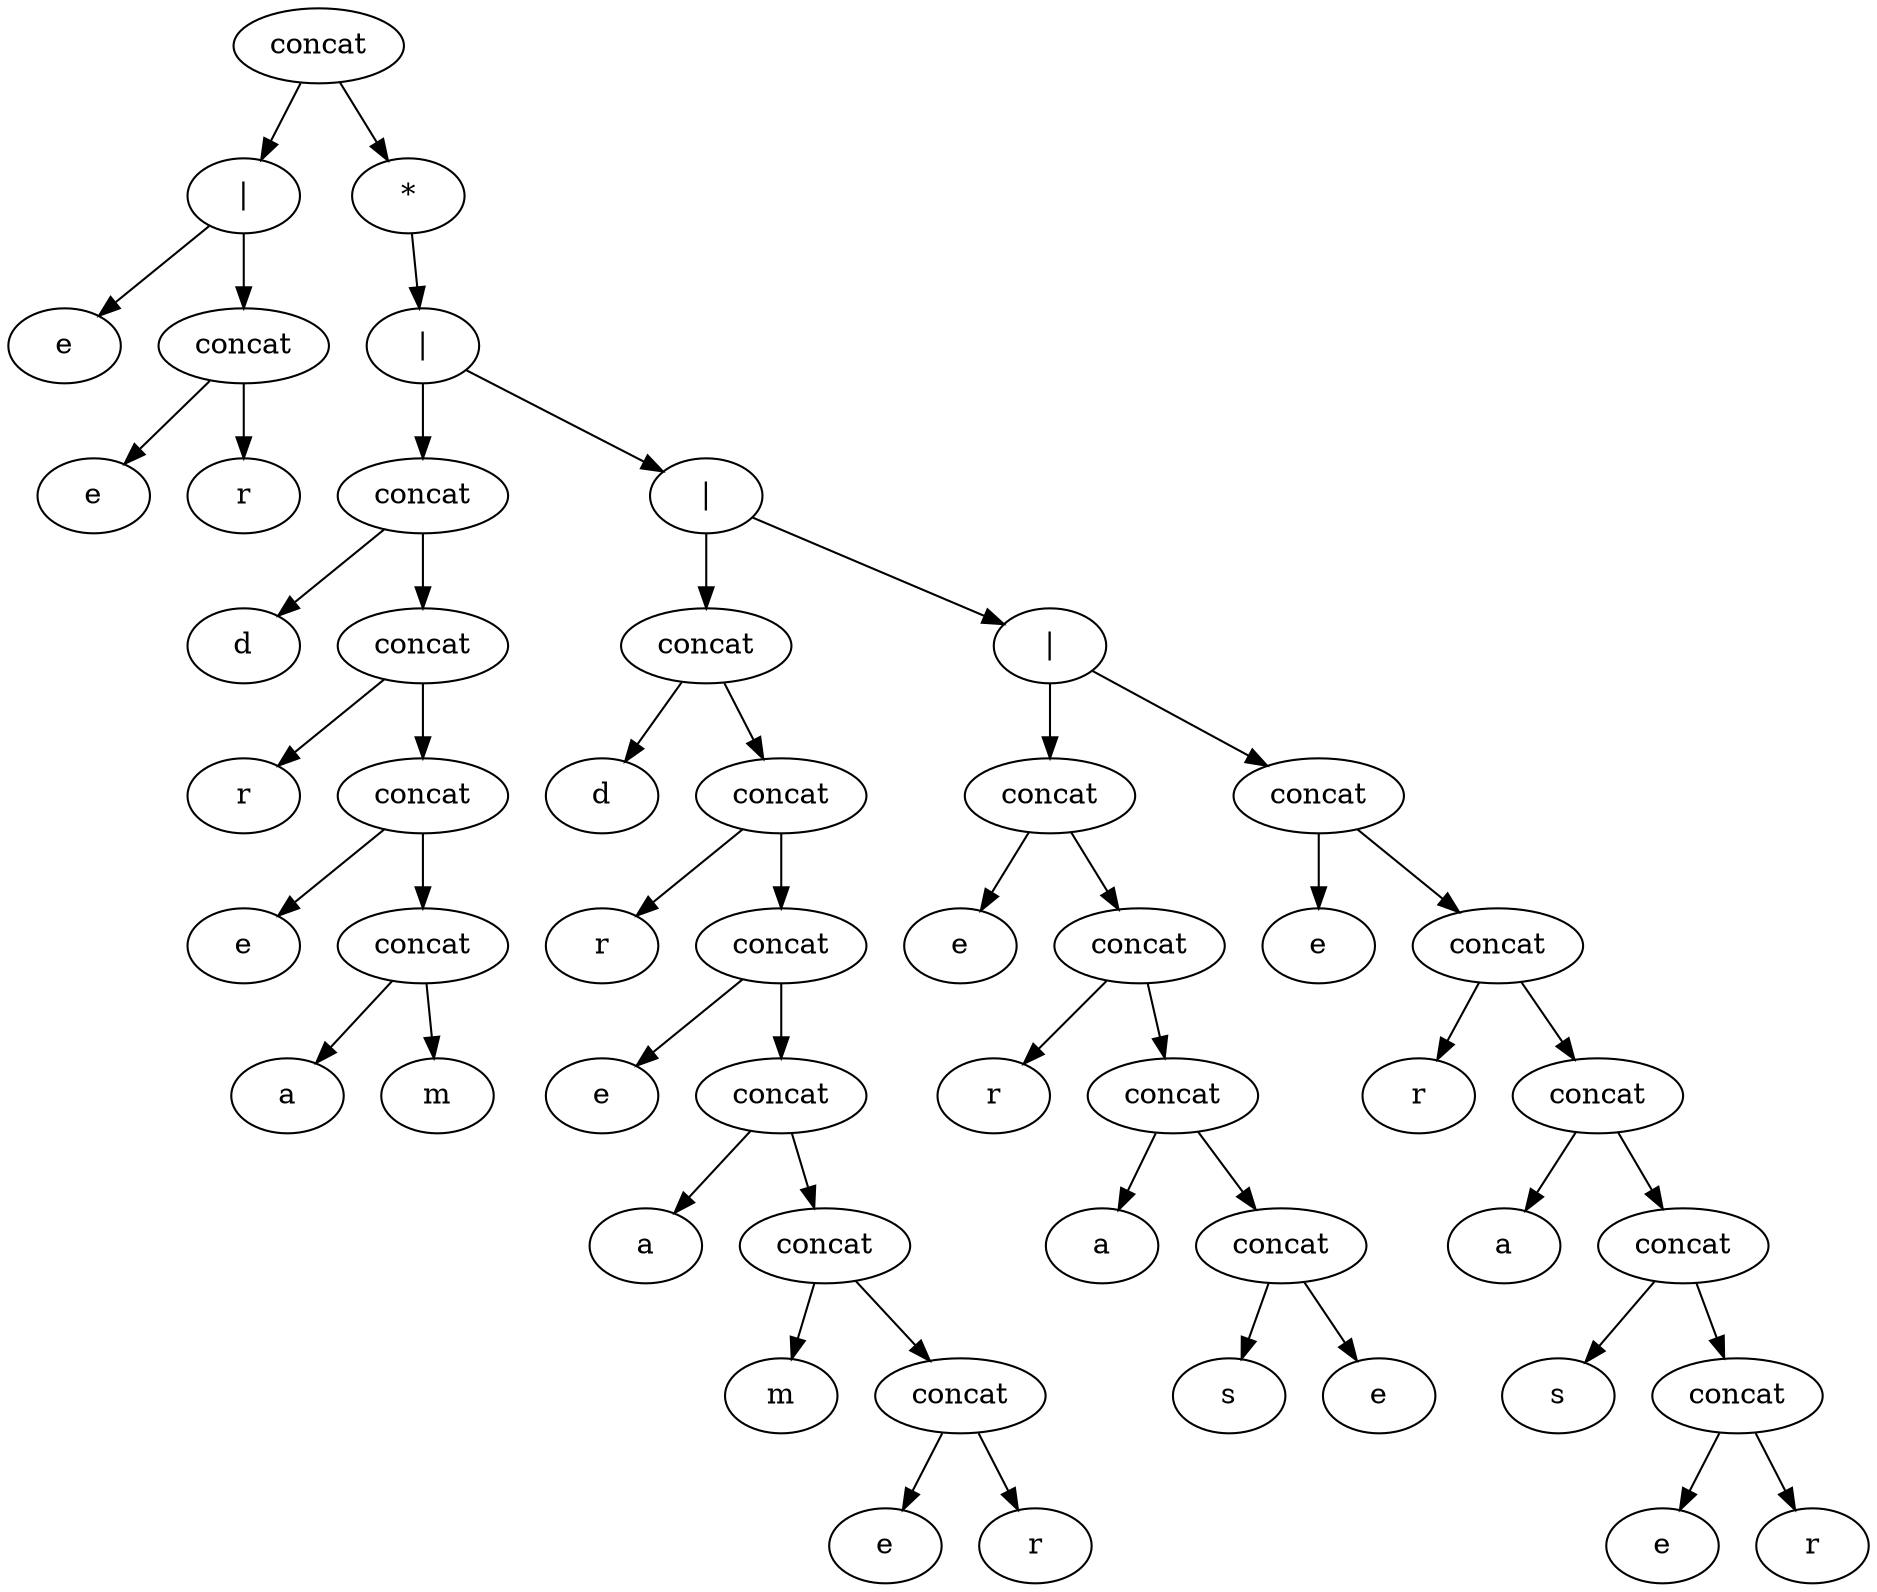 digraph G {
  zwxyfdyesevsiujvzqfffwttficuie [label="concat"];
  zwxyfdyesevsiujvzqfffwttficuie -> szkexvflgikztgladnojmrdbzwybml;
  szkexvflgikztgladnojmrdbzwybml [label="|"];
  szkexvflgikztgladnojmrdbzwybml -> jyyrzgyegpkamzhmpgpcbaauxanrpn;
  jyyrzgyegpkamzhmpgpcbaauxanrpn [label="e"];
  szkexvflgikztgladnojmrdbzwybml -> zozpxspqtpqhnvcoofwgdfdsssafci;
  zozpxspqtpqhnvcoofwgdfdsssafci [label="concat"];
  zozpxspqtpqhnvcoofwgdfdsssafci -> gppociwvjkrbxvyealaskdlztorfmi;
  gppociwvjkrbxvyealaskdlztorfmi [label="e"];
  zozpxspqtpqhnvcoofwgdfdsssafci -> fldlahugvivurojtcdxarbmqnwgioj;
  fldlahugvivurojtcdxarbmqnwgioj [label="r"];
  zwxyfdyesevsiujvzqfffwttficuie -> znnoinffosptonzjrmcnankrjofjty;
  znnoinffosptonzjrmcnankrjofjty [label="*"];
  znnoinffosptonzjrmcnankrjofjty -> thjqpuxhjtrzaztsfettsgoavzzvus;
  thjqpuxhjtrzaztsfettsgoavzzvus [label="|"];
  thjqpuxhjtrzaztsfettsgoavzzvus -> larkmvvrnnjccfmoedaufsejwaettp;
  larkmvvrnnjccfmoedaufsejwaettp [label="concat"];
  larkmvvrnnjccfmoedaufsejwaettp -> lwbplsquidrscoiqqajvghpgriczdr;
  lwbplsquidrscoiqqajvghpgriczdr [label="d"];
  larkmvvrnnjccfmoedaufsejwaettp -> odxblxyfkswhblclbvppacrfkpcykw;
  odxblxyfkswhblclbvppacrfkpcykw [label="concat"];
  odxblxyfkswhblclbvppacrfkpcykw -> aocfzbiplpycxjzpwycbzetaegppno;
  aocfzbiplpycxjzpwycbzetaegppno [label="r"];
  odxblxyfkswhblclbvppacrfkpcykw -> dyxzitdhkuhwhgadjawknkghpxepgc;
  dyxzitdhkuhwhgadjawknkghpxepgc [label="concat"];
  dyxzitdhkuhwhgadjawknkghpxepgc -> slpzkizsyheroflofyqacnysvjtthl;
  slpzkizsyheroflofyqacnysvjtthl [label="e"];
  dyxzitdhkuhwhgadjawknkghpxepgc -> rdrhudunfoohwemhduopepwlrfefko;
  rdrhudunfoohwemhduopepwlrfefko [label="concat"];
  rdrhudunfoohwemhduopepwlrfefko -> omhlmxihaeuetzpxyqakjpoyxbyzvt;
  omhlmxihaeuetzpxyqakjpoyxbyzvt [label="a"];
  rdrhudunfoohwemhduopepwlrfefko -> dhewlimthmnajnimwwjbpgjtlmarih;
  dhewlimthmnajnimwwjbpgjtlmarih [label="m"];
  thjqpuxhjtrzaztsfettsgoavzzvus -> ytlkeihzegybbzgnhknfiylkcgepxh;
  ytlkeihzegybbzgnhknfiylkcgepxh [label="|"];
  ytlkeihzegybbzgnhknfiylkcgepxh -> cvgplhpfcfubunxicvqhlapneljbrk;
  cvgplhpfcfubunxicvqhlapneljbrk [label="concat"];
  cvgplhpfcfubunxicvqhlapneljbrk -> iwiwzcytajrnsihdvsecwjfhsomnif;
  iwiwzcytajrnsihdvsecwjfhsomnif [label="d"];
  cvgplhpfcfubunxicvqhlapneljbrk -> ufhwomrnigjsgenmnlgxgnvhzcqumk;
  ufhwomrnigjsgenmnlgxgnvhzcqumk [label="concat"];
  ufhwomrnigjsgenmnlgxgnvhzcqumk -> cmluyjghadiabsgjebxuqszumfeurx;
  cmluyjghadiabsgjebxuqszumfeurx [label="r"];
  ufhwomrnigjsgenmnlgxgnvhzcqumk -> ykzzbczjazgagwszyxnwbzzyykbfhl;
  ykzzbczjazgagwszyxnwbzzyykbfhl [label="concat"];
  ykzzbczjazgagwszyxnwbzzyykbfhl -> gimunhhgjllrulrbmlvkukdiwkerxs;
  gimunhhgjllrulrbmlvkukdiwkerxs [label="e"];
  ykzzbczjazgagwszyxnwbzzyykbfhl -> agqqjobjskdhaxrceszlyosmrkbhke;
  agqqjobjskdhaxrceszlyosmrkbhke [label="concat"];
  agqqjobjskdhaxrceszlyosmrkbhke -> qmkiwpyydbcxftxsjefufrqssyysec;
  qmkiwpyydbcxftxsjefufrqssyysec [label="a"];
  agqqjobjskdhaxrceszlyosmrkbhke -> mfpkjvmgvoknjubbahtbnplsrkyhrd;
  mfpkjvmgvoknjubbahtbnplsrkyhrd [label="concat"];
  mfpkjvmgvoknjubbahtbnplsrkyhrd -> lqvqewypvvxrbewuduywfdttjjrwae;
  lqvqewypvvxrbewuduywfdttjjrwae [label="m"];
  mfpkjvmgvoknjubbahtbnplsrkyhrd -> mqgdjektwyijfcykucwlmdoqresijs;
  mqgdjektwyijfcykucwlmdoqresijs [label="concat"];
  mqgdjektwyijfcykucwlmdoqresijs -> sfnazhcyyvxvciuqiumweeoagkietz;
  sfnazhcyyvxvciuqiumweeoagkietz [label="e"];
  mqgdjektwyijfcykucwlmdoqresijs -> qsmqqczksqixmzqabizeefciewztvi;
  qsmqqczksqixmzqabizeefciewztvi [label="r"];
  ytlkeihzegybbzgnhknfiylkcgepxh -> cmkmrbddqpxqhsfqumlxrbmqpiisfx;
  cmkmrbddqpxqhsfqumlxrbmqpiisfx [label="|"];
  cmkmrbddqpxqhsfqumlxrbmqpiisfx -> jcacatgxhgfgvryiqcqswoeycikqxd;
  jcacatgxhgfgvryiqcqswoeycikqxd [label="concat"];
  jcacatgxhgfgvryiqcqswoeycikqxd -> juzhllazxzlkglfmdelvgwywalubez;
  juzhllazxzlkglfmdelvgwywalubez [label="e"];
  jcacatgxhgfgvryiqcqswoeycikqxd -> lmtcelociopojnquznkcyukrujylpx;
  lmtcelociopojnquznkcyukrujylpx [label="concat"];
  lmtcelociopojnquznkcyukrujylpx -> xcwpksccmzqgeznydearfxpncjxlau;
  xcwpksccmzqgeznydearfxpncjxlau [label="r"];
  lmtcelociopojnquznkcyukrujylpx -> gxjebdiyriuuebuskuexczuycmiwas;
  gxjebdiyriuuebuskuexczuycmiwas [label="concat"];
  gxjebdiyriuuebuskuexczuycmiwas -> txiajmkficwcfavzqsiqyadxwhpnnk;
  txiajmkficwcfavzqsiqyadxwhpnnk [label="a"];
  gxjebdiyriuuebuskuexczuycmiwas -> jxinuozfmvngvqedounxplguqyylma;
  jxinuozfmvngvqedounxplguqyylma [label="concat"];
  jxinuozfmvngvqedounxplguqyylma -> uvgchynvawayofsggmjirytspmkvrh;
  uvgchynvawayofsggmjirytspmkvrh [label="s"];
  jxinuozfmvngvqedounxplguqyylma -> tmaajdmlmkfcfpjjwsklylcnrpwkfj;
  tmaajdmlmkfcfpjjwsklylcnrpwkfj [label="e"];
  cmkmrbddqpxqhsfqumlxrbmqpiisfx -> hbjqxborhqwuiglnjifswwgxvceeda;
  hbjqxborhqwuiglnjifswwgxvceeda [label="concat"];
  hbjqxborhqwuiglnjifswwgxvceeda -> boijnaxktjywjgryzgtcguqisaqowx;
  boijnaxktjywjgryzgtcguqisaqowx [label="e"];
  hbjqxborhqwuiglnjifswwgxvceeda -> paqpnxvrrnwimcgolzfrmtdygmmtbn;
  paqpnxvrrnwimcgolzfrmtdygmmtbn [label="concat"];
  paqpnxvrrnwimcgolzfrmtdygmmtbn -> nrrvotifuvisnzhnpjtjdshwwgcgcy;
  nrrvotifuvisnzhnpjtjdshwwgcgcy [label="r"];
  paqpnxvrrnwimcgolzfrmtdygmmtbn -> caanjrzylbtrcwrevevgfkczzohkrk;
  caanjrzylbtrcwrevevgfkczzohkrk [label="concat"];
  caanjrzylbtrcwrevevgfkczzohkrk -> gdjqnifcunccthxuuhrovlboowravt;
  gdjqnifcunccthxuuhrovlboowravt [label="a"];
  caanjrzylbtrcwrevevgfkczzohkrk -> kdqhzanmtrgciqifkxmqvuzhmkdfoc;
  kdqhzanmtrgciqifkxmqvuzhmkdfoc [label="concat"];
  kdqhzanmtrgciqifkxmqvuzhmkdfoc -> epgrmjudwbjwqatmoengsenetwlfol;
  epgrmjudwbjwqatmoengsenetwlfol [label="s"];
  kdqhzanmtrgciqifkxmqvuzhmkdfoc -> bgvwhtdwenxtmjfbuuepgowzahntwi;
  bgvwhtdwenxtmjfbuuepgowzahntwi [label="concat"];
  bgvwhtdwenxtmjfbuuepgowzahntwi -> xwyoantlwpdaeumddkouoikcgejbrw;
  xwyoantlwpdaeumddkouoikcgejbrw [label="e"];
  bgvwhtdwenxtmjfbuuepgowzahntwi -> mjijiperutcdfenlcvrrnimnuadrgc;
  mjijiperutcdfenlcvrrnimnuadrgc [label="r"];
}
